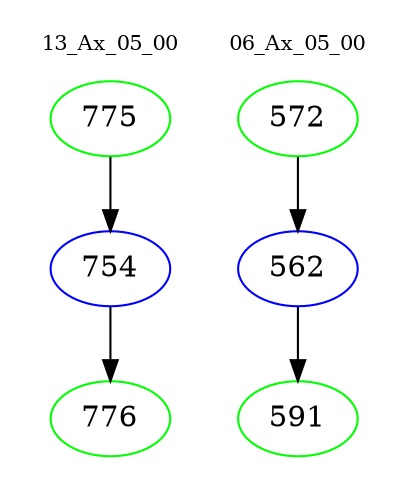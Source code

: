 digraph{
subgraph cluster_0 {
color = white
label = "13_Ax_05_00";
fontsize=10;
T0_775 [label="775", color="green"]
T0_775 -> T0_754 [color="black"]
T0_754 [label="754", color="blue"]
T0_754 -> T0_776 [color="black"]
T0_776 [label="776", color="green"]
}
subgraph cluster_1 {
color = white
label = "06_Ax_05_00";
fontsize=10;
T1_572 [label="572", color="green"]
T1_572 -> T1_562 [color="black"]
T1_562 [label="562", color="blue"]
T1_562 -> T1_591 [color="black"]
T1_591 [label="591", color="green"]
}
}
